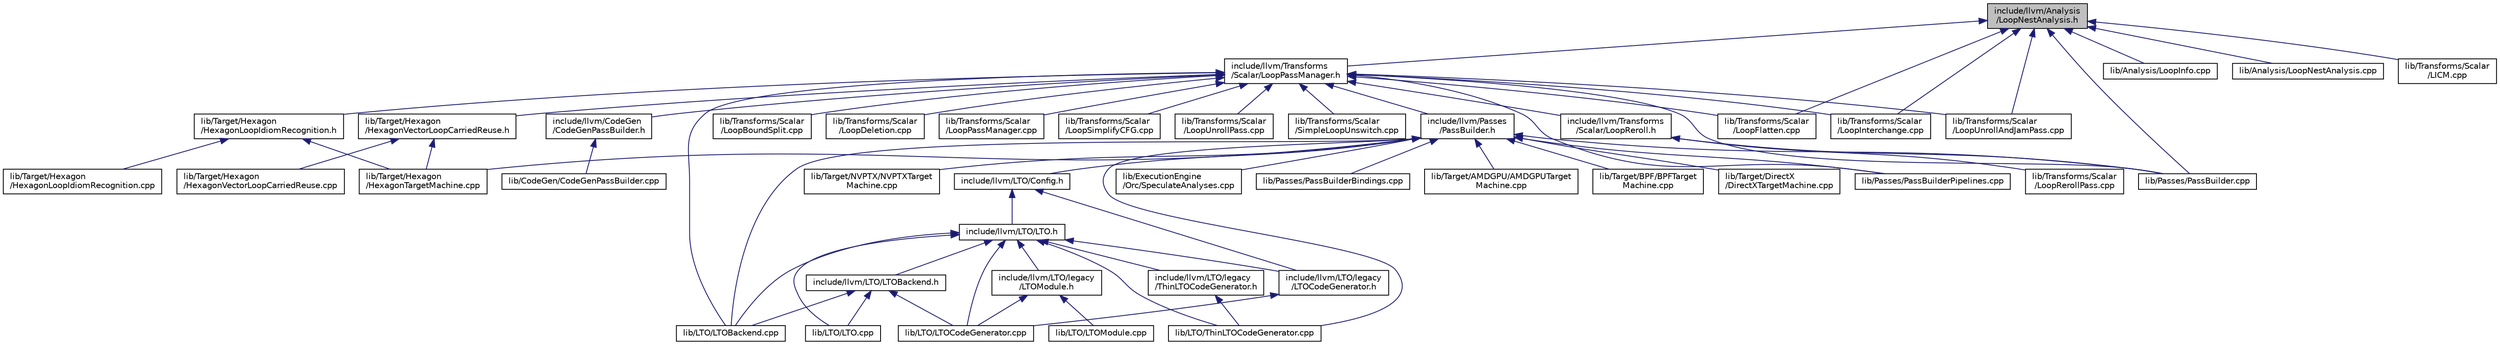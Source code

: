 digraph "include/llvm/Analysis/LoopNestAnalysis.h"
{
 // LATEX_PDF_SIZE
  bgcolor="transparent";
  edge [fontname="Helvetica",fontsize="10",labelfontname="Helvetica",labelfontsize="10"];
  node [fontname="Helvetica",fontsize="10",shape=record];
  Node1 [label="include/llvm/Analysis\l/LoopNestAnalysis.h",height=0.2,width=0.4,color="black", fillcolor="grey75", style="filled", fontcolor="black",tooltip=" "];
  Node1 -> Node2 [dir="back",color="midnightblue",fontsize="10",style="solid",fontname="Helvetica"];
  Node2 [label="include/llvm/Transforms\l/Scalar/LoopPassManager.h",height=0.2,width=0.4,color="black",URL="$LoopPassManager_8h.html",tooltip=" "];
  Node2 -> Node3 [dir="back",color="midnightblue",fontsize="10",style="solid",fontname="Helvetica"];
  Node3 [label="include/llvm/CodeGen\l/CodeGenPassBuilder.h",height=0.2,width=0.4,color="black",URL="$CodeGenPassBuilder_8h.html",tooltip=" "];
  Node3 -> Node4 [dir="back",color="midnightblue",fontsize="10",style="solid",fontname="Helvetica"];
  Node4 [label="lib/CodeGen/CodeGenPassBuilder.cpp",height=0.2,width=0.4,color="black",URL="$CodeGenPassBuilder_8cpp.html",tooltip=" "];
  Node2 -> Node5 [dir="back",color="midnightblue",fontsize="10",style="solid",fontname="Helvetica"];
  Node5 [label="include/llvm/Passes\l/PassBuilder.h",height=0.2,width=0.4,color="black",URL="$Passes_2PassBuilder_8h.html",tooltip=" "];
  Node5 -> Node6 [dir="back",color="midnightblue",fontsize="10",style="solid",fontname="Helvetica"];
  Node6 [label="include/llvm/LTO/Config.h",height=0.2,width=0.4,color="black",URL="$Config_8h.html",tooltip=" "];
  Node6 -> Node7 [dir="back",color="midnightblue",fontsize="10",style="solid",fontname="Helvetica"];
  Node7 [label="include/llvm/LTO/legacy\l/LTOCodeGenerator.h",height=0.2,width=0.4,color="black",URL="$LTOCodeGenerator_8h.html",tooltip=" "];
  Node7 -> Node8 [dir="back",color="midnightblue",fontsize="10",style="solid",fontname="Helvetica"];
  Node8 [label="lib/LTO/LTOCodeGenerator.cpp",height=0.2,width=0.4,color="black",URL="$LTOCodeGenerator_8cpp.html",tooltip=" "];
  Node6 -> Node9 [dir="back",color="midnightblue",fontsize="10",style="solid",fontname="Helvetica"];
  Node9 [label="include/llvm/LTO/LTO.h",height=0.2,width=0.4,color="black",URL="$LTO_8h.html",tooltip=" "];
  Node9 -> Node7 [dir="back",color="midnightblue",fontsize="10",style="solid",fontname="Helvetica"];
  Node9 -> Node10 [dir="back",color="midnightblue",fontsize="10",style="solid",fontname="Helvetica"];
  Node10 [label="include/llvm/LTO/legacy\l/LTOModule.h",height=0.2,width=0.4,color="black",URL="$LTOModule_8h.html",tooltip=" "];
  Node10 -> Node8 [dir="back",color="midnightblue",fontsize="10",style="solid",fontname="Helvetica"];
  Node10 -> Node11 [dir="back",color="midnightblue",fontsize="10",style="solid",fontname="Helvetica"];
  Node11 [label="lib/LTO/LTOModule.cpp",height=0.2,width=0.4,color="black",URL="$LTOModule_8cpp.html",tooltip=" "];
  Node9 -> Node12 [dir="back",color="midnightblue",fontsize="10",style="solid",fontname="Helvetica"];
  Node12 [label="include/llvm/LTO/legacy\l/ThinLTOCodeGenerator.h",height=0.2,width=0.4,color="black",URL="$ThinLTOCodeGenerator_8h.html",tooltip=" "];
  Node12 -> Node13 [dir="back",color="midnightblue",fontsize="10",style="solid",fontname="Helvetica"];
  Node13 [label="lib/LTO/ThinLTOCodeGenerator.cpp",height=0.2,width=0.4,color="black",URL="$ThinLTOCodeGenerator_8cpp.html",tooltip=" "];
  Node9 -> Node14 [dir="back",color="midnightblue",fontsize="10",style="solid",fontname="Helvetica"];
  Node14 [label="include/llvm/LTO/LTOBackend.h",height=0.2,width=0.4,color="black",URL="$LTOBackend_8h.html",tooltip=" "];
  Node14 -> Node15 [dir="back",color="midnightblue",fontsize="10",style="solid",fontname="Helvetica"];
  Node15 [label="lib/LTO/LTO.cpp",height=0.2,width=0.4,color="black",URL="$LTO_8cpp.html",tooltip=" "];
  Node14 -> Node16 [dir="back",color="midnightblue",fontsize="10",style="solid",fontname="Helvetica"];
  Node16 [label="lib/LTO/LTOBackend.cpp",height=0.2,width=0.4,color="black",URL="$LTOBackend_8cpp.html",tooltip=" "];
  Node14 -> Node8 [dir="back",color="midnightblue",fontsize="10",style="solid",fontname="Helvetica"];
  Node9 -> Node15 [dir="back",color="midnightblue",fontsize="10",style="solid",fontname="Helvetica"];
  Node9 -> Node16 [dir="back",color="midnightblue",fontsize="10",style="solid",fontname="Helvetica"];
  Node9 -> Node8 [dir="back",color="midnightblue",fontsize="10",style="solid",fontname="Helvetica"];
  Node9 -> Node13 [dir="back",color="midnightblue",fontsize="10",style="solid",fontname="Helvetica"];
  Node5 -> Node17 [dir="back",color="midnightblue",fontsize="10",style="solid",fontname="Helvetica"];
  Node17 [label="lib/ExecutionEngine\l/Orc/SpeculateAnalyses.cpp",height=0.2,width=0.4,color="black",URL="$SpeculateAnalyses_8cpp.html",tooltip=" "];
  Node5 -> Node16 [dir="back",color="midnightblue",fontsize="10",style="solid",fontname="Helvetica"];
  Node5 -> Node13 [dir="back",color="midnightblue",fontsize="10",style="solid",fontname="Helvetica"];
  Node5 -> Node18 [dir="back",color="midnightblue",fontsize="10",style="solid",fontname="Helvetica"];
  Node18 [label="lib/Passes/PassBuilder.cpp",height=0.2,width=0.4,color="black",URL="$PassBuilder_8cpp.html",tooltip=" "];
  Node5 -> Node19 [dir="back",color="midnightblue",fontsize="10",style="solid",fontname="Helvetica"];
  Node19 [label="lib/Passes/PassBuilderBindings.cpp",height=0.2,width=0.4,color="black",URL="$PassBuilderBindings_8cpp.html",tooltip=" "];
  Node5 -> Node20 [dir="back",color="midnightblue",fontsize="10",style="solid",fontname="Helvetica"];
  Node20 [label="lib/Passes/PassBuilderPipelines.cpp",height=0.2,width=0.4,color="black",URL="$PassBuilderPipelines_8cpp.html",tooltip=" "];
  Node5 -> Node21 [dir="back",color="midnightblue",fontsize="10",style="solid",fontname="Helvetica"];
  Node21 [label="lib/Target/AMDGPU/AMDGPUTarget\lMachine.cpp",height=0.2,width=0.4,color="black",URL="$AMDGPUTargetMachine_8cpp.html",tooltip=" "];
  Node5 -> Node22 [dir="back",color="midnightblue",fontsize="10",style="solid",fontname="Helvetica"];
  Node22 [label="lib/Target/BPF/BPFTarget\lMachine.cpp",height=0.2,width=0.4,color="black",URL="$BPFTargetMachine_8cpp.html",tooltip=" "];
  Node5 -> Node23 [dir="back",color="midnightblue",fontsize="10",style="solid",fontname="Helvetica"];
  Node23 [label="lib/Target/DirectX\l/DirectXTargetMachine.cpp",height=0.2,width=0.4,color="black",URL="$DirectXTargetMachine_8cpp.html",tooltip=" "];
  Node5 -> Node24 [dir="back",color="midnightblue",fontsize="10",style="solid",fontname="Helvetica"];
  Node24 [label="lib/Target/Hexagon\l/HexagonTargetMachine.cpp",height=0.2,width=0.4,color="black",URL="$HexagonTargetMachine_8cpp.html",tooltip=" "];
  Node5 -> Node25 [dir="back",color="midnightblue",fontsize="10",style="solid",fontname="Helvetica"];
  Node25 [label="lib/Target/NVPTX/NVPTXTarget\lMachine.cpp",height=0.2,width=0.4,color="black",URL="$NVPTXTargetMachine_8cpp.html",tooltip=" "];
  Node2 -> Node26 [dir="back",color="midnightblue",fontsize="10",style="solid",fontname="Helvetica"];
  Node26 [label="include/llvm/Transforms\l/Scalar/LoopReroll.h",height=0.2,width=0.4,color="black",URL="$LoopReroll_8h.html",tooltip=" "];
  Node26 -> Node18 [dir="back",color="midnightblue",fontsize="10",style="solid",fontname="Helvetica"];
  Node26 -> Node27 [dir="back",color="midnightblue",fontsize="10",style="solid",fontname="Helvetica"];
  Node27 [label="lib/Transforms/Scalar\l/LoopRerollPass.cpp",height=0.2,width=0.4,color="black",URL="$LoopRerollPass_8cpp.html",tooltip=" "];
  Node2 -> Node16 [dir="back",color="midnightblue",fontsize="10",style="solid",fontname="Helvetica"];
  Node2 -> Node18 [dir="back",color="midnightblue",fontsize="10",style="solid",fontname="Helvetica"];
  Node2 -> Node20 [dir="back",color="midnightblue",fontsize="10",style="solid",fontname="Helvetica"];
  Node2 -> Node28 [dir="back",color="midnightblue",fontsize="10",style="solid",fontname="Helvetica"];
  Node28 [label="lib/Target/Hexagon\l/HexagonLoopIdiomRecognition.h",height=0.2,width=0.4,color="black",URL="$HexagonLoopIdiomRecognition_8h.html",tooltip=" "];
  Node28 -> Node29 [dir="back",color="midnightblue",fontsize="10",style="solid",fontname="Helvetica"];
  Node29 [label="lib/Target/Hexagon\l/HexagonLoopIdiomRecognition.cpp",height=0.2,width=0.4,color="black",URL="$HexagonLoopIdiomRecognition_8cpp.html",tooltip=" "];
  Node28 -> Node24 [dir="back",color="midnightblue",fontsize="10",style="solid",fontname="Helvetica"];
  Node2 -> Node30 [dir="back",color="midnightblue",fontsize="10",style="solid",fontname="Helvetica"];
  Node30 [label="lib/Target/Hexagon\l/HexagonVectorLoopCarriedReuse.h",height=0.2,width=0.4,color="black",URL="$HexagonVectorLoopCarriedReuse_8h.html",tooltip=" "];
  Node30 -> Node24 [dir="back",color="midnightblue",fontsize="10",style="solid",fontname="Helvetica"];
  Node30 -> Node31 [dir="back",color="midnightblue",fontsize="10",style="solid",fontname="Helvetica"];
  Node31 [label="lib/Target/Hexagon\l/HexagonVectorLoopCarriedReuse.cpp",height=0.2,width=0.4,color="black",URL="$HexagonVectorLoopCarriedReuse_8cpp.html",tooltip=" "];
  Node2 -> Node32 [dir="back",color="midnightblue",fontsize="10",style="solid",fontname="Helvetica"];
  Node32 [label="lib/Transforms/Scalar\l/LoopBoundSplit.cpp",height=0.2,width=0.4,color="black",URL="$LoopBoundSplit_8cpp.html",tooltip=" "];
  Node2 -> Node33 [dir="back",color="midnightblue",fontsize="10",style="solid",fontname="Helvetica"];
  Node33 [label="lib/Transforms/Scalar\l/LoopDeletion.cpp",height=0.2,width=0.4,color="black",URL="$LoopDeletion_8cpp.html",tooltip=" "];
  Node2 -> Node34 [dir="back",color="midnightblue",fontsize="10",style="solid",fontname="Helvetica"];
  Node34 [label="lib/Transforms/Scalar\l/LoopFlatten.cpp",height=0.2,width=0.4,color="black",URL="$LoopFlatten_8cpp.html",tooltip=" "];
  Node2 -> Node35 [dir="back",color="midnightblue",fontsize="10",style="solid",fontname="Helvetica"];
  Node35 [label="lib/Transforms/Scalar\l/LoopInterchange.cpp",height=0.2,width=0.4,color="black",URL="$LoopInterchange_8cpp.html",tooltip=" "];
  Node2 -> Node36 [dir="back",color="midnightblue",fontsize="10",style="solid",fontname="Helvetica"];
  Node36 [label="lib/Transforms/Scalar\l/LoopPassManager.cpp",height=0.2,width=0.4,color="black",URL="$LoopPassManager_8cpp.html",tooltip=" "];
  Node2 -> Node37 [dir="back",color="midnightblue",fontsize="10",style="solid",fontname="Helvetica"];
  Node37 [label="lib/Transforms/Scalar\l/LoopSimplifyCFG.cpp",height=0.2,width=0.4,color="black",URL="$LoopSimplifyCFG_8cpp.html",tooltip=" "];
  Node2 -> Node38 [dir="back",color="midnightblue",fontsize="10",style="solid",fontname="Helvetica"];
  Node38 [label="lib/Transforms/Scalar\l/LoopUnrollAndJamPass.cpp",height=0.2,width=0.4,color="black",URL="$LoopUnrollAndJamPass_8cpp.html",tooltip=" "];
  Node2 -> Node39 [dir="back",color="midnightblue",fontsize="10",style="solid",fontname="Helvetica"];
  Node39 [label="lib/Transforms/Scalar\l/LoopUnrollPass.cpp",height=0.2,width=0.4,color="black",URL="$LoopUnrollPass_8cpp.html",tooltip=" "];
  Node2 -> Node40 [dir="back",color="midnightblue",fontsize="10",style="solid",fontname="Helvetica"];
  Node40 [label="lib/Transforms/Scalar\l/SimpleLoopUnswitch.cpp",height=0.2,width=0.4,color="black",URL="$SimpleLoopUnswitch_8cpp.html",tooltip=" "];
  Node1 -> Node41 [dir="back",color="midnightblue",fontsize="10",style="solid",fontname="Helvetica"];
  Node41 [label="lib/Analysis/LoopInfo.cpp",height=0.2,width=0.4,color="black",URL="$LoopInfo_8cpp.html",tooltip=" "];
  Node1 -> Node42 [dir="back",color="midnightblue",fontsize="10",style="solid",fontname="Helvetica"];
  Node42 [label="lib/Analysis/LoopNestAnalysis.cpp",height=0.2,width=0.4,color="black",URL="$LoopNestAnalysis_8cpp.html",tooltip=" "];
  Node1 -> Node18 [dir="back",color="midnightblue",fontsize="10",style="solid",fontname="Helvetica"];
  Node1 -> Node43 [dir="back",color="midnightblue",fontsize="10",style="solid",fontname="Helvetica"];
  Node43 [label="lib/Transforms/Scalar\l/LICM.cpp",height=0.2,width=0.4,color="black",URL="$LICM_8cpp.html",tooltip=" "];
  Node1 -> Node34 [dir="back",color="midnightblue",fontsize="10",style="solid",fontname="Helvetica"];
  Node1 -> Node35 [dir="back",color="midnightblue",fontsize="10",style="solid",fontname="Helvetica"];
  Node1 -> Node38 [dir="back",color="midnightblue",fontsize="10",style="solid",fontname="Helvetica"];
}
